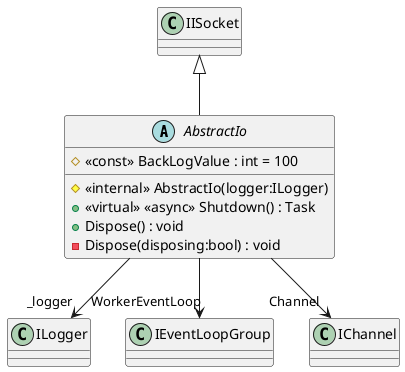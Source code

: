 @startuml
abstract class AbstractIo {
    # <<const>> BackLogValue : int = 100
    # <<internal>> AbstractIo(logger:ILogger)
    + <<virtual>> <<async>> Shutdown() : Task
    + Dispose() : void
    - Dispose(disposing:bool) : void
}
IISocket <|-- AbstractIo
AbstractIo --> "_logger" ILogger
AbstractIo --> "WorkerEventLoop" IEventLoopGroup
AbstractIo --> "Channel" IChannel
@enduml

